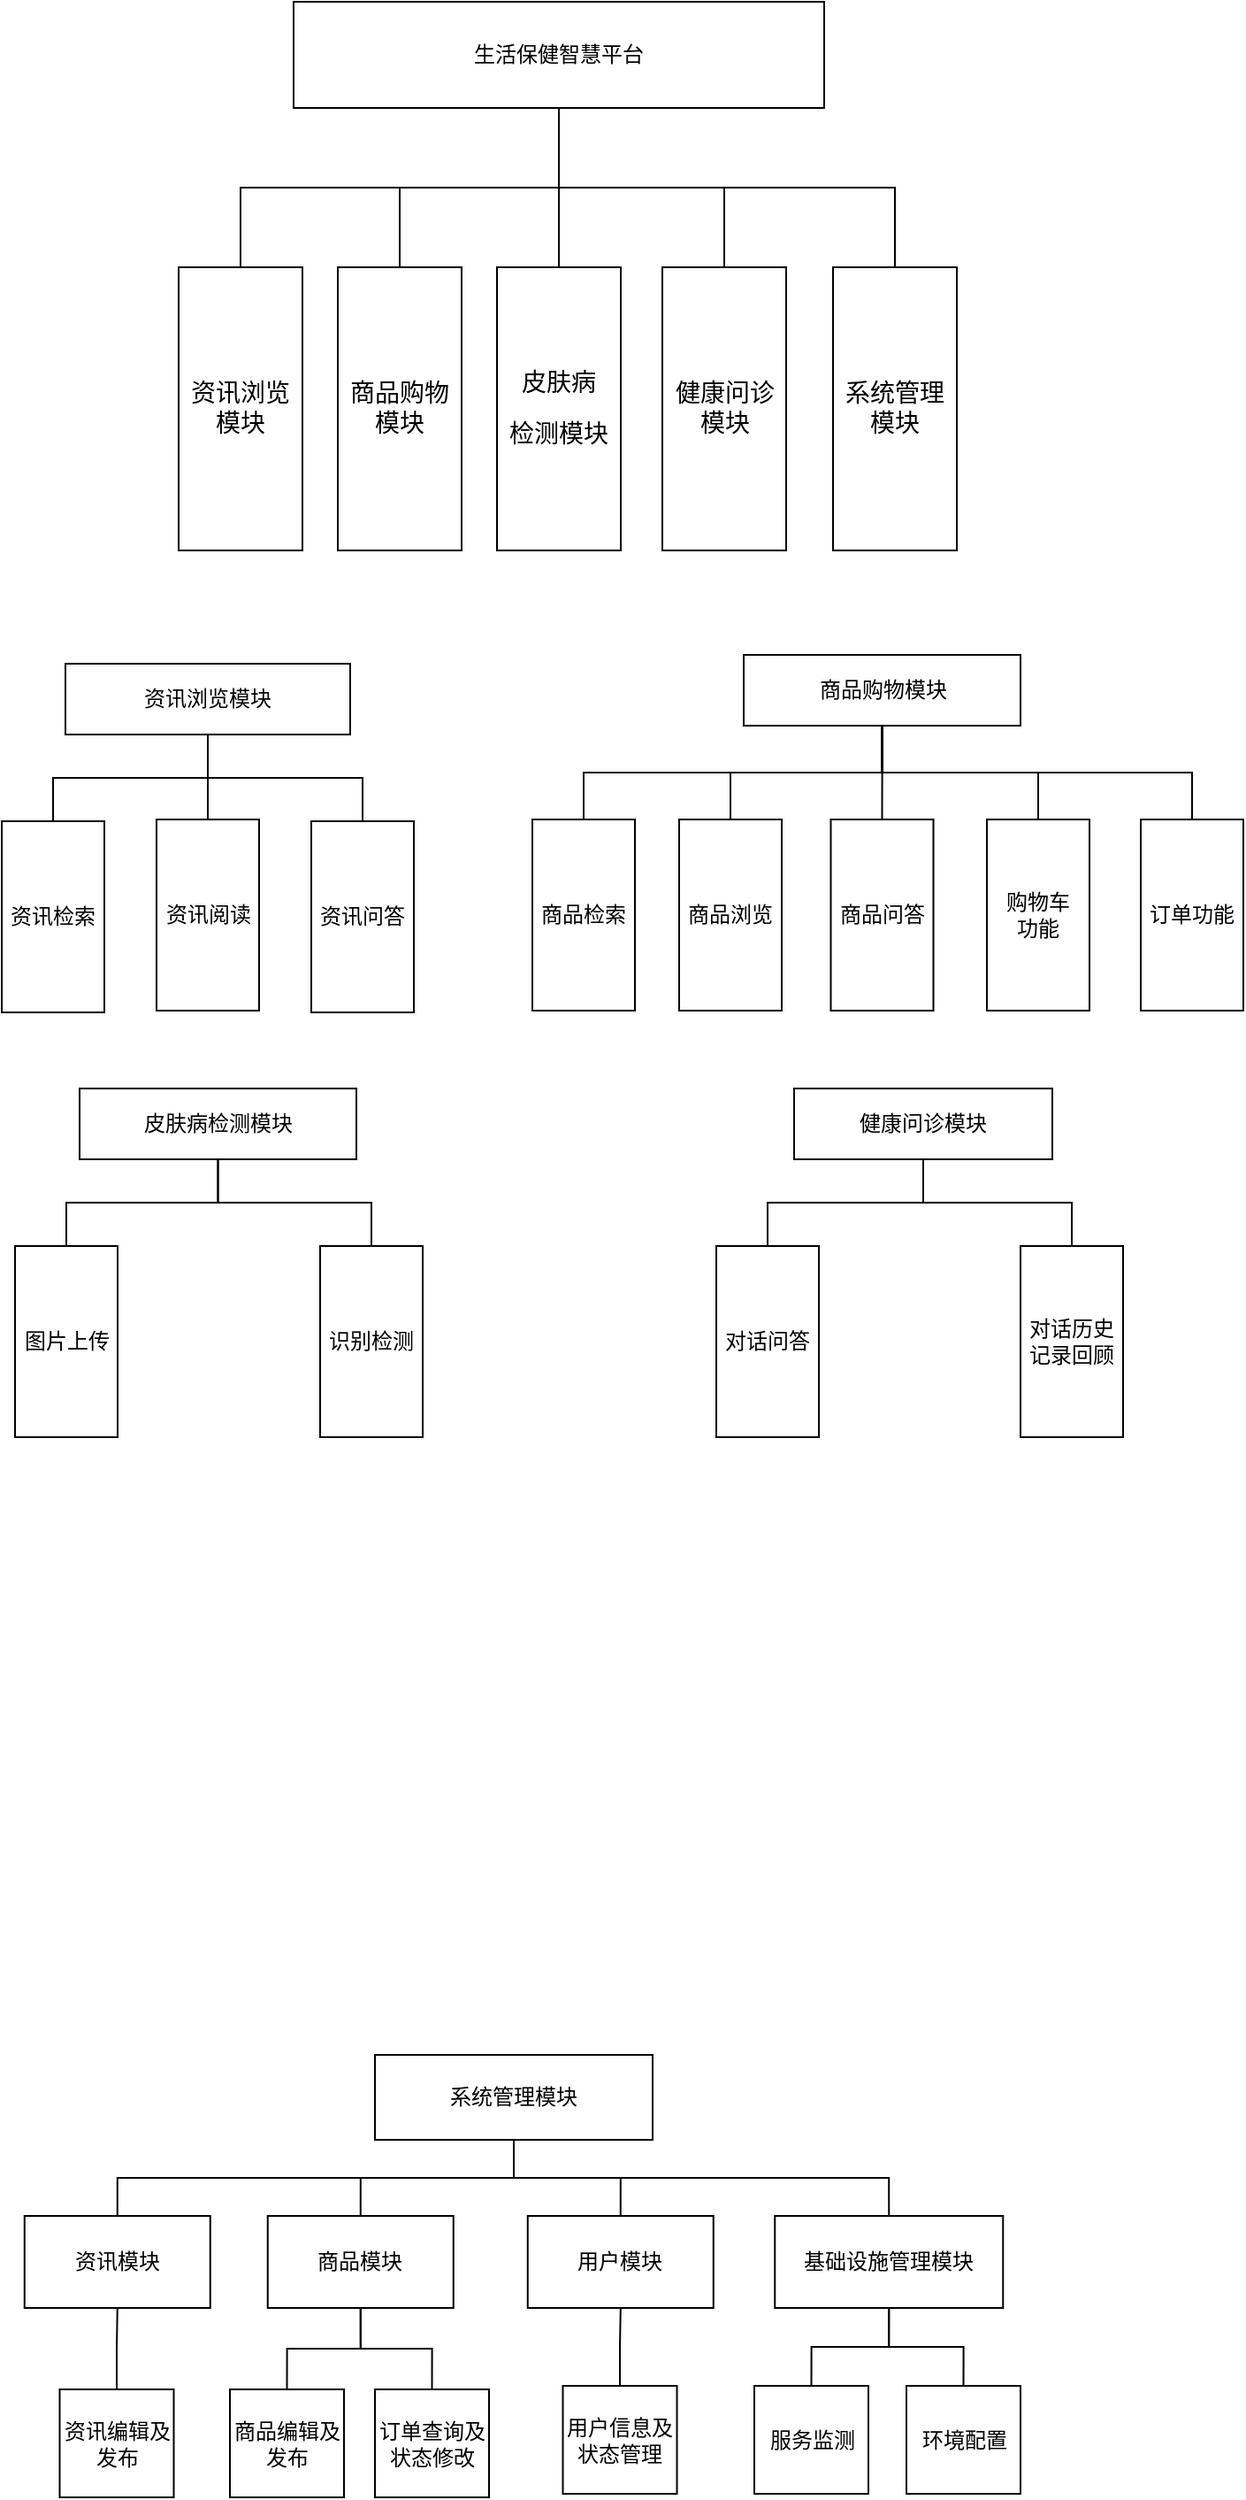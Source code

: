 <mxfile version="24.2.0" type="github">
  <diagram name="第 1 页" id="_4ZrP0tn3PniAPQ0Jjzl">
    <mxGraphModel dx="1383" dy="858" grid="0" gridSize="10" guides="1" tooltips="1" connect="1" arrows="0" fold="1" page="1" pageScale="1" pageWidth="827" pageHeight="1169" math="0" shadow="0">
      <root>
        <mxCell id="0" />
        <mxCell id="1" parent="0" />
        <mxCell id="Z8dBPlKUc89xwZBvlWtI-1" value="生活保健智慧平台" style="rounded=0;whiteSpace=wrap;html=1;" parent="1" vertex="1">
          <mxGeometry x="246" y="69" width="300" height="60" as="geometry" />
        </mxCell>
        <mxCell id="Z8dBPlKUc89xwZBvlWtI-14" style="edgeStyle=orthogonalEdgeStyle;rounded=0;orthogonalLoop=1;jettySize=auto;html=1;exitX=0.5;exitY=0;exitDx=0;exitDy=0;entryX=0.5;entryY=1;entryDx=0;entryDy=0;endArrow=none;endFill=0;" parent="1" source="Z8dBPlKUc89xwZBvlWtI-2" target="Z8dBPlKUc89xwZBvlWtI-1" edge="1">
          <mxGeometry relative="1" as="geometry" />
        </mxCell>
        <mxCell id="Z8dBPlKUc89xwZBvlWtI-2" value="&lt;p style=&quot;&quot; class=&quot;MsoNormal&quot;&gt;&lt;span style=&quot;mso-spacerun:&#39;yes&#39;;font-family:宋体;mso-ascii-font-family:Calibri;&lt;br/&gt;mso-hansi-font-family:Calibri;mso-bidi-font-family:&#39;Times New Roman&#39;;font-size:10.5pt;&lt;br/&gt;mso-font-kerning:1.0pt;&quot;&gt;资讯&lt;/span&gt;&lt;span style=&quot;mso-spacerun:&#39;yes&#39;;font-family:宋体;mso-ascii-font-family:Calibri;&lt;br/&gt;mso-hansi-font-family:Calibri;mso-bidi-font-family:&#39;Times New Roman&#39;;font-size:10.5pt;&lt;br/&gt;mso-font-kerning:1.0pt;&quot;&gt;浏览模块&lt;/span&gt;&lt;/p&gt;" style="rounded=0;whiteSpace=wrap;html=1;align=center;" parent="1" vertex="1">
          <mxGeometry x="181" y="219" width="70" height="160" as="geometry" />
        </mxCell>
        <mxCell id="Z8dBPlKUc89xwZBvlWtI-15" style="edgeStyle=orthogonalEdgeStyle;rounded=0;orthogonalLoop=1;jettySize=auto;html=1;exitX=0.5;exitY=0;exitDx=0;exitDy=0;entryX=0.5;entryY=1;entryDx=0;entryDy=0;endArrow=none;endFill=0;" parent="1" source="Z8dBPlKUc89xwZBvlWtI-5" target="Z8dBPlKUc89xwZBvlWtI-1" edge="1">
          <mxGeometry relative="1" as="geometry" />
        </mxCell>
        <mxCell id="Z8dBPlKUc89xwZBvlWtI-5" value="&lt;p style=&quot;&quot; class=&quot;MsoNormal&quot;&gt;&lt;font face=&quot;宋体&quot;&gt;&lt;span style=&quot;font-size: 14px;&quot;&gt;商品购物模块&lt;/span&gt;&lt;/font&gt;&lt;/p&gt;" style="rounded=0;whiteSpace=wrap;html=1;align=center;" parent="1" vertex="1">
          <mxGeometry x="271" y="219" width="70" height="160" as="geometry" />
        </mxCell>
        <mxCell id="Z8dBPlKUc89xwZBvlWtI-16" style="edgeStyle=orthogonalEdgeStyle;rounded=0;orthogonalLoop=1;jettySize=auto;html=1;exitX=0.5;exitY=0;exitDx=0;exitDy=0;entryX=0.5;entryY=1;entryDx=0;entryDy=0;endArrow=none;endFill=0;" parent="1" source="Z8dBPlKUc89xwZBvlWtI-6" target="Z8dBPlKUc89xwZBvlWtI-1" edge="1">
          <mxGeometry relative="1" as="geometry" />
        </mxCell>
        <mxCell id="Z8dBPlKUc89xwZBvlWtI-6" value="&lt;p style=&quot;&quot; class=&quot;MsoNormal&quot;&gt;&lt;font face=&quot;宋体&quot;&gt;&lt;span style=&quot;font-size: 14px;&quot;&gt;皮肤病&lt;/span&gt;&lt;/font&gt;&lt;/p&gt;&lt;p style=&quot;&quot; class=&quot;MsoNormal&quot;&gt;&lt;font face=&quot;宋体&quot;&gt;&lt;span style=&quot;font-size: 14px;&quot;&gt;检测模块&lt;/span&gt;&lt;/font&gt;&lt;/p&gt;" style="rounded=0;whiteSpace=wrap;html=1;align=center;" parent="1" vertex="1">
          <mxGeometry x="361" y="219" width="70" height="160" as="geometry" />
        </mxCell>
        <mxCell id="Z8dBPlKUc89xwZBvlWtI-17" style="edgeStyle=orthogonalEdgeStyle;rounded=0;orthogonalLoop=1;jettySize=auto;html=1;exitX=0.5;exitY=0;exitDx=0;exitDy=0;entryX=0.5;entryY=1;entryDx=0;entryDy=0;endArrow=none;endFill=0;" parent="1" source="Z8dBPlKUc89xwZBvlWtI-7" target="Z8dBPlKUc89xwZBvlWtI-1" edge="1">
          <mxGeometry relative="1" as="geometry" />
        </mxCell>
        <mxCell id="Z8dBPlKUc89xwZBvlWtI-7" value="&lt;p style=&quot;&quot; class=&quot;MsoNormal&quot;&gt;&lt;font face=&quot;宋体&quot;&gt;&lt;span style=&quot;font-size: 14px;&quot;&gt;健康问诊模块&lt;/span&gt;&lt;/font&gt;&lt;/p&gt;" style="rounded=0;whiteSpace=wrap;html=1;align=center;" parent="1" vertex="1">
          <mxGeometry x="454.5" y="219" width="70" height="160" as="geometry" />
        </mxCell>
        <mxCell id="Z8dBPlKUc89xwZBvlWtI-18" style="edgeStyle=orthogonalEdgeStyle;rounded=0;orthogonalLoop=1;jettySize=auto;html=1;exitX=0.5;exitY=0;exitDx=0;exitDy=0;entryX=0.5;entryY=1;entryDx=0;entryDy=0;endArrow=none;endFill=0;" parent="1" source="Z8dBPlKUc89xwZBvlWtI-8" target="Z8dBPlKUc89xwZBvlWtI-1" edge="1">
          <mxGeometry relative="1" as="geometry" />
        </mxCell>
        <mxCell id="Z8dBPlKUc89xwZBvlWtI-8" value="&lt;p style=&quot;&quot; class=&quot;MsoNormal&quot;&gt;&lt;font face=&quot;宋体&quot;&gt;&lt;span style=&quot;font-size: 14px;&quot;&gt;系统管理模块&lt;/span&gt;&lt;/font&gt;&lt;/p&gt;" style="rounded=0;whiteSpace=wrap;html=1;align=center;" parent="1" vertex="1">
          <mxGeometry x="551" y="219" width="70" height="160" as="geometry" />
        </mxCell>
        <mxCell id="BYJonLlBC_9EvAufP8Yv-1" value="资讯浏览模块" style="rounded=0;whiteSpace=wrap;html=1;" parent="1" vertex="1">
          <mxGeometry x="117" y="443" width="161" height="40" as="geometry" />
        </mxCell>
        <mxCell id="BYJonLlBC_9EvAufP8Yv-5" style="edgeStyle=orthogonalEdgeStyle;rounded=0;orthogonalLoop=1;jettySize=auto;html=1;exitX=0.5;exitY=0;exitDx=0;exitDy=0;endArrow=none;endFill=0;" parent="1" source="BYJonLlBC_9EvAufP8Yv-2" target="BYJonLlBC_9EvAufP8Yv-1" edge="1">
          <mxGeometry relative="1" as="geometry" />
        </mxCell>
        <mxCell id="BYJonLlBC_9EvAufP8Yv-2" value="资讯阅读" style="rounded=0;whiteSpace=wrap;html=1;" parent="1" vertex="1">
          <mxGeometry x="168.5" y="531" width="58" height="108" as="geometry" />
        </mxCell>
        <mxCell id="BYJonLlBC_9EvAufP8Yv-8" style="edgeStyle=orthogonalEdgeStyle;rounded=0;orthogonalLoop=1;jettySize=auto;html=1;exitX=0.5;exitY=0;exitDx=0;exitDy=0;endArrow=none;endFill=0;" parent="1" source="BYJonLlBC_9EvAufP8Yv-7" target="BYJonLlBC_9EvAufP8Yv-1" edge="1">
          <mxGeometry relative="1" as="geometry" />
        </mxCell>
        <mxCell id="BYJonLlBC_9EvAufP8Yv-7" value="资讯问答" style="rounded=0;whiteSpace=wrap;html=1;" parent="1" vertex="1">
          <mxGeometry x="256" y="532" width="58" height="108" as="geometry" />
        </mxCell>
        <mxCell id="BYJonLlBC_9EvAufP8Yv-9" value="商品购物模块" style="rounded=0;whiteSpace=wrap;html=1;" parent="1" vertex="1">
          <mxGeometry x="500.5" y="438" width="156.5" height="40" as="geometry" />
        </mxCell>
        <mxCell id="BYJonLlBC_9EvAufP8Yv-10" style="edgeStyle=orthogonalEdgeStyle;rounded=0;orthogonalLoop=1;jettySize=auto;html=1;exitX=0.5;exitY=0;exitDx=0;exitDy=0;endArrow=none;endFill=0;" parent="1" source="BYJonLlBC_9EvAufP8Yv-11" target="BYJonLlBC_9EvAufP8Yv-9" edge="1">
          <mxGeometry relative="1" as="geometry" />
        </mxCell>
        <mxCell id="BYJonLlBC_9EvAufP8Yv-11" value="商品浏览" style="rounded=0;whiteSpace=wrap;html=1;" parent="1" vertex="1">
          <mxGeometry x="464" y="531" width="58" height="108" as="geometry" />
        </mxCell>
        <mxCell id="BYJonLlBC_9EvAufP8Yv-12" style="edgeStyle=orthogonalEdgeStyle;rounded=0;orthogonalLoop=1;jettySize=auto;html=1;exitX=0.5;exitY=0;exitDx=0;exitDy=0;endArrow=none;endFill=0;" parent="1" source="BYJonLlBC_9EvAufP8Yv-13" target="BYJonLlBC_9EvAufP8Yv-9" edge="1">
          <mxGeometry relative="1" as="geometry" />
        </mxCell>
        <mxCell id="BYJonLlBC_9EvAufP8Yv-13" value="商品问答" style="rounded=0;whiteSpace=wrap;html=1;" parent="1" vertex="1">
          <mxGeometry x="549.75" y="531" width="58" height="108" as="geometry" />
        </mxCell>
        <mxCell id="BYJonLlBC_9EvAufP8Yv-16" style="edgeStyle=orthogonalEdgeStyle;rounded=0;orthogonalLoop=1;jettySize=auto;html=1;exitX=0.5;exitY=0;exitDx=0;exitDy=0;entryX=0.5;entryY=1;entryDx=0;entryDy=0;endArrow=none;endFill=0;" parent="1" source="BYJonLlBC_9EvAufP8Yv-14" target="BYJonLlBC_9EvAufP8Yv-9" edge="1">
          <mxGeometry relative="1" as="geometry" />
        </mxCell>
        <mxCell id="BYJonLlBC_9EvAufP8Yv-14" value="购物车&lt;div&gt;功能&lt;/div&gt;" style="rounded=0;whiteSpace=wrap;html=1;" parent="1" vertex="1">
          <mxGeometry x="638" y="531" width="58" height="108" as="geometry" />
        </mxCell>
        <mxCell id="BYJonLlBC_9EvAufP8Yv-17" style="edgeStyle=orthogonalEdgeStyle;rounded=0;orthogonalLoop=1;jettySize=auto;html=1;exitX=0.5;exitY=0;exitDx=0;exitDy=0;endArrow=none;endFill=0;" parent="1" source="BYJonLlBC_9EvAufP8Yv-15" target="BYJonLlBC_9EvAufP8Yv-9" edge="1">
          <mxGeometry relative="1" as="geometry" />
        </mxCell>
        <mxCell id="BYJonLlBC_9EvAufP8Yv-15" value="订单功能" style="rounded=0;whiteSpace=wrap;html=1;" parent="1" vertex="1">
          <mxGeometry x="725" y="531" width="58" height="108" as="geometry" />
        </mxCell>
        <mxCell id="BYJonLlBC_9EvAufP8Yv-18" value="皮肤病检测模块" style="rounded=0;whiteSpace=wrap;html=1;" parent="1" vertex="1">
          <mxGeometry x="125" y="683" width="156.5" height="40" as="geometry" />
        </mxCell>
        <mxCell id="BYJonLlBC_9EvAufP8Yv-19" style="edgeStyle=orthogonalEdgeStyle;rounded=0;orthogonalLoop=1;jettySize=auto;html=1;exitX=0.5;exitY=0;exitDx=0;exitDy=0;endArrow=none;endFill=0;" parent="1" source="BYJonLlBC_9EvAufP8Yv-20" target="BYJonLlBC_9EvAufP8Yv-18" edge="1">
          <mxGeometry relative="1" as="geometry" />
        </mxCell>
        <mxCell id="BYJonLlBC_9EvAufP8Yv-20" value="图片上传" style="rounded=0;whiteSpace=wrap;html=1;" parent="1" vertex="1">
          <mxGeometry x="88.5" y="772" width="58" height="108" as="geometry" />
        </mxCell>
        <mxCell id="BYJonLlBC_9EvAufP8Yv-21" style="edgeStyle=orthogonalEdgeStyle;rounded=0;orthogonalLoop=1;jettySize=auto;html=1;exitX=0.5;exitY=0;exitDx=0;exitDy=0;endArrow=none;endFill=0;" parent="1" source="BYJonLlBC_9EvAufP8Yv-22" target="BYJonLlBC_9EvAufP8Yv-18" edge="1">
          <mxGeometry relative="1" as="geometry" />
        </mxCell>
        <mxCell id="BYJonLlBC_9EvAufP8Yv-22" value="识别检测" style="rounded=0;whiteSpace=wrap;html=1;" parent="1" vertex="1">
          <mxGeometry x="261" y="772" width="58" height="108" as="geometry" />
        </mxCell>
        <mxCell id="BYJonLlBC_9EvAufP8Yv-23" value="健康问诊模块" style="rounded=0;whiteSpace=wrap;html=1;" parent="1" vertex="1">
          <mxGeometry x="529" y="683" width="146" height="40" as="geometry" />
        </mxCell>
        <mxCell id="BYJonLlBC_9EvAufP8Yv-24" style="edgeStyle=orthogonalEdgeStyle;rounded=0;orthogonalLoop=1;jettySize=auto;html=1;exitX=0.5;exitY=0;exitDx=0;exitDy=0;endArrow=none;endFill=0;" parent="1" source="BYJonLlBC_9EvAufP8Yv-25" target="BYJonLlBC_9EvAufP8Yv-23" edge="1">
          <mxGeometry relative="1" as="geometry" />
        </mxCell>
        <mxCell id="BYJonLlBC_9EvAufP8Yv-25" value="对话问答" style="rounded=0;whiteSpace=wrap;html=1;" parent="1" vertex="1">
          <mxGeometry x="485" y="772" width="58" height="108" as="geometry" />
        </mxCell>
        <mxCell id="BYJonLlBC_9EvAufP8Yv-26" style="edgeStyle=orthogonalEdgeStyle;rounded=0;orthogonalLoop=1;jettySize=auto;html=1;exitX=0.5;exitY=0;exitDx=0;exitDy=0;endArrow=none;endFill=0;" parent="1" source="BYJonLlBC_9EvAufP8Yv-27" target="BYJonLlBC_9EvAufP8Yv-23" edge="1">
          <mxGeometry relative="1" as="geometry" />
        </mxCell>
        <mxCell id="BYJonLlBC_9EvAufP8Yv-27" value="对话历史记录回顾" style="rounded=0;whiteSpace=wrap;html=1;" parent="1" vertex="1">
          <mxGeometry x="657" y="772" width="58" height="108" as="geometry" />
        </mxCell>
        <mxCell id="XWwhRLLUf2tSAbu-TSo9-2" style="edgeStyle=orthogonalEdgeStyle;rounded=0;orthogonalLoop=1;jettySize=auto;html=1;exitX=0.5;exitY=0;exitDx=0;exitDy=0;entryX=0.5;entryY=1;entryDx=0;entryDy=0;endArrow=none;endFill=0;" edge="1" parent="1" source="XWwhRLLUf2tSAbu-TSo9-1" target="BYJonLlBC_9EvAufP8Yv-1">
          <mxGeometry relative="1" as="geometry" />
        </mxCell>
        <mxCell id="XWwhRLLUf2tSAbu-TSo9-1" value="资讯检索" style="rounded=0;whiteSpace=wrap;html=1;" vertex="1" parent="1">
          <mxGeometry x="81" y="532" width="58" height="108" as="geometry" />
        </mxCell>
        <mxCell id="XWwhRLLUf2tSAbu-TSo9-5" style="edgeStyle=orthogonalEdgeStyle;rounded=0;orthogonalLoop=1;jettySize=auto;html=1;exitX=0.5;exitY=0;exitDx=0;exitDy=0;endArrow=none;endFill=0;" edge="1" parent="1" source="XWwhRLLUf2tSAbu-TSo9-3" target="BYJonLlBC_9EvAufP8Yv-9">
          <mxGeometry relative="1" as="geometry" />
        </mxCell>
        <mxCell id="XWwhRLLUf2tSAbu-TSo9-3" value="商品检索" style="rounded=0;whiteSpace=wrap;html=1;" vertex="1" parent="1">
          <mxGeometry x="381" y="531" width="58" height="108" as="geometry" />
        </mxCell>
        <mxCell id="XWwhRLLUf2tSAbu-TSo9-6" value="系统管理模块" style="rounded=0;whiteSpace=wrap;html=1;" vertex="1" parent="1">
          <mxGeometry x="292" y="1229" width="157" height="48" as="geometry" />
        </mxCell>
        <mxCell id="XWwhRLLUf2tSAbu-TSo9-24" style="edgeStyle=orthogonalEdgeStyle;rounded=0;orthogonalLoop=1;jettySize=auto;html=1;exitX=0.5;exitY=0;exitDx=0;exitDy=0;endArrow=none;endFill=0;" edge="1" parent="1" source="XWwhRLLUf2tSAbu-TSo9-8" target="XWwhRLLUf2tSAbu-TSo9-6">
          <mxGeometry relative="1" as="geometry" />
        </mxCell>
        <mxCell id="XWwhRLLUf2tSAbu-TSo9-8" value="资讯模块" style="rounded=0;whiteSpace=wrap;html=1;" vertex="1" parent="1">
          <mxGeometry x="93.88" y="1320" width="105" height="52" as="geometry" />
        </mxCell>
        <mxCell id="XWwhRLLUf2tSAbu-TSo9-25" style="edgeStyle=orthogonalEdgeStyle;rounded=0;orthogonalLoop=1;jettySize=auto;html=1;exitX=0.5;exitY=0;exitDx=0;exitDy=0;endArrow=none;endFill=0;" edge="1" parent="1" source="XWwhRLLUf2tSAbu-TSo9-9" target="XWwhRLLUf2tSAbu-TSo9-6">
          <mxGeometry relative="1" as="geometry" />
        </mxCell>
        <mxCell id="XWwhRLLUf2tSAbu-TSo9-9" value="商品模块" style="rounded=0;whiteSpace=wrap;html=1;" vertex="1" parent="1">
          <mxGeometry x="231.38" y="1320" width="105" height="52" as="geometry" />
        </mxCell>
        <mxCell id="XWwhRLLUf2tSAbu-TSo9-26" style="edgeStyle=orthogonalEdgeStyle;rounded=0;orthogonalLoop=1;jettySize=auto;html=1;exitX=0.5;exitY=0;exitDx=0;exitDy=0;endArrow=none;endFill=0;" edge="1" parent="1" source="XWwhRLLUf2tSAbu-TSo9-10" target="XWwhRLLUf2tSAbu-TSo9-6">
          <mxGeometry relative="1" as="geometry" />
        </mxCell>
        <mxCell id="XWwhRLLUf2tSAbu-TSo9-10" value="用户模块" style="rounded=0;whiteSpace=wrap;html=1;" vertex="1" parent="1">
          <mxGeometry x="378.38" y="1320" width="105" height="52" as="geometry" />
        </mxCell>
        <mxCell id="XWwhRLLUf2tSAbu-TSo9-27" style="edgeStyle=orthogonalEdgeStyle;rounded=0;orthogonalLoop=1;jettySize=auto;html=1;exitX=0.5;exitY=0;exitDx=0;exitDy=0;endArrow=none;endFill=0;" edge="1" parent="1" source="XWwhRLLUf2tSAbu-TSo9-11" target="XWwhRLLUf2tSAbu-TSo9-6">
          <mxGeometry relative="1" as="geometry" />
        </mxCell>
        <mxCell id="XWwhRLLUf2tSAbu-TSo9-11" value="基础设施管理模块" style="rounded=0;whiteSpace=wrap;html=1;" vertex="1" parent="1">
          <mxGeometry x="518.13" y="1320" width="129" height="52" as="geometry" />
        </mxCell>
        <mxCell id="XWwhRLLUf2tSAbu-TSo9-18" style="edgeStyle=orthogonalEdgeStyle;rounded=0;orthogonalLoop=1;jettySize=auto;html=1;exitX=0.5;exitY=0;exitDx=0;exitDy=0;entryX=0.5;entryY=1;entryDx=0;entryDy=0;endArrow=none;endFill=0;" edge="1" parent="1" source="XWwhRLLUf2tSAbu-TSo9-12" target="XWwhRLLUf2tSAbu-TSo9-8">
          <mxGeometry relative="1" as="geometry" />
        </mxCell>
        <mxCell id="XWwhRLLUf2tSAbu-TSo9-12" value="资讯编辑及发布" style="rounded=0;whiteSpace=wrap;html=1;" vertex="1" parent="1">
          <mxGeometry x="113.75" y="1418" width="64.5" height="61" as="geometry" />
        </mxCell>
        <mxCell id="XWwhRLLUf2tSAbu-TSo9-19" style="edgeStyle=orthogonalEdgeStyle;rounded=0;orthogonalLoop=1;jettySize=auto;html=1;exitX=0.5;exitY=0;exitDx=0;exitDy=0;entryX=0.5;entryY=1;entryDx=0;entryDy=0;endArrow=none;endFill=0;" edge="1" parent="1" source="XWwhRLLUf2tSAbu-TSo9-13" target="XWwhRLLUf2tSAbu-TSo9-9">
          <mxGeometry relative="1" as="geometry" />
        </mxCell>
        <mxCell id="XWwhRLLUf2tSAbu-TSo9-13" value="商品编辑及发布" style="rounded=0;whiteSpace=wrap;html=1;" vertex="1" parent="1">
          <mxGeometry x="210" y="1418" width="64.5" height="61" as="geometry" />
        </mxCell>
        <mxCell id="XWwhRLLUf2tSAbu-TSo9-20" style="edgeStyle=orthogonalEdgeStyle;rounded=0;orthogonalLoop=1;jettySize=auto;html=1;exitX=0.5;exitY=0;exitDx=0;exitDy=0;entryX=0.5;entryY=1;entryDx=0;entryDy=0;endArrow=none;endFill=0;" edge="1" parent="1" source="XWwhRLLUf2tSAbu-TSo9-14" target="XWwhRLLUf2tSAbu-TSo9-9">
          <mxGeometry relative="1" as="geometry" />
        </mxCell>
        <mxCell id="XWwhRLLUf2tSAbu-TSo9-14" value="订单查询及状态修改" style="rounded=0;whiteSpace=wrap;html=1;" vertex="1" parent="1">
          <mxGeometry x="292" y="1418" width="64.5" height="61" as="geometry" />
        </mxCell>
        <mxCell id="XWwhRLLUf2tSAbu-TSo9-21" style="edgeStyle=orthogonalEdgeStyle;rounded=0;orthogonalLoop=1;jettySize=auto;html=1;exitX=0.5;exitY=0;exitDx=0;exitDy=0;endArrow=none;endFill=0;" edge="1" parent="1" source="XWwhRLLUf2tSAbu-TSo9-15" target="XWwhRLLUf2tSAbu-TSo9-10">
          <mxGeometry relative="1" as="geometry" />
        </mxCell>
        <mxCell id="XWwhRLLUf2tSAbu-TSo9-15" value="用户信息及状态管理" style="rounded=0;whiteSpace=wrap;html=1;" vertex="1" parent="1">
          <mxGeometry x="398.25" y="1416" width="64.5" height="61" as="geometry" />
        </mxCell>
        <mxCell id="XWwhRLLUf2tSAbu-TSo9-22" style="edgeStyle=orthogonalEdgeStyle;rounded=0;orthogonalLoop=1;jettySize=auto;html=1;exitX=0.5;exitY=0;exitDx=0;exitDy=0;entryX=0.5;entryY=1;entryDx=0;entryDy=0;endArrow=none;endFill=0;" edge="1" parent="1" source="XWwhRLLUf2tSAbu-TSo9-16" target="XWwhRLLUf2tSAbu-TSo9-11">
          <mxGeometry relative="1" as="geometry" />
        </mxCell>
        <mxCell id="XWwhRLLUf2tSAbu-TSo9-16" value="服务监测" style="rounded=0;whiteSpace=wrap;html=1;" vertex="1" parent="1">
          <mxGeometry x="506.5" y="1416" width="64.5" height="61" as="geometry" />
        </mxCell>
        <mxCell id="XWwhRLLUf2tSAbu-TSo9-23" style="edgeStyle=orthogonalEdgeStyle;rounded=0;orthogonalLoop=1;jettySize=auto;html=1;exitX=0.5;exitY=0;exitDx=0;exitDy=0;entryX=0.5;entryY=1;entryDx=0;entryDy=0;endArrow=none;endFill=0;" edge="1" parent="1" source="XWwhRLLUf2tSAbu-TSo9-17" target="XWwhRLLUf2tSAbu-TSo9-11">
          <mxGeometry relative="1" as="geometry" />
        </mxCell>
        <mxCell id="XWwhRLLUf2tSAbu-TSo9-17" value="环境配置" style="rounded=0;whiteSpace=wrap;html=1;" vertex="1" parent="1">
          <mxGeometry x="592.5" y="1416" width="64.5" height="61" as="geometry" />
        </mxCell>
      </root>
    </mxGraphModel>
  </diagram>
</mxfile>
